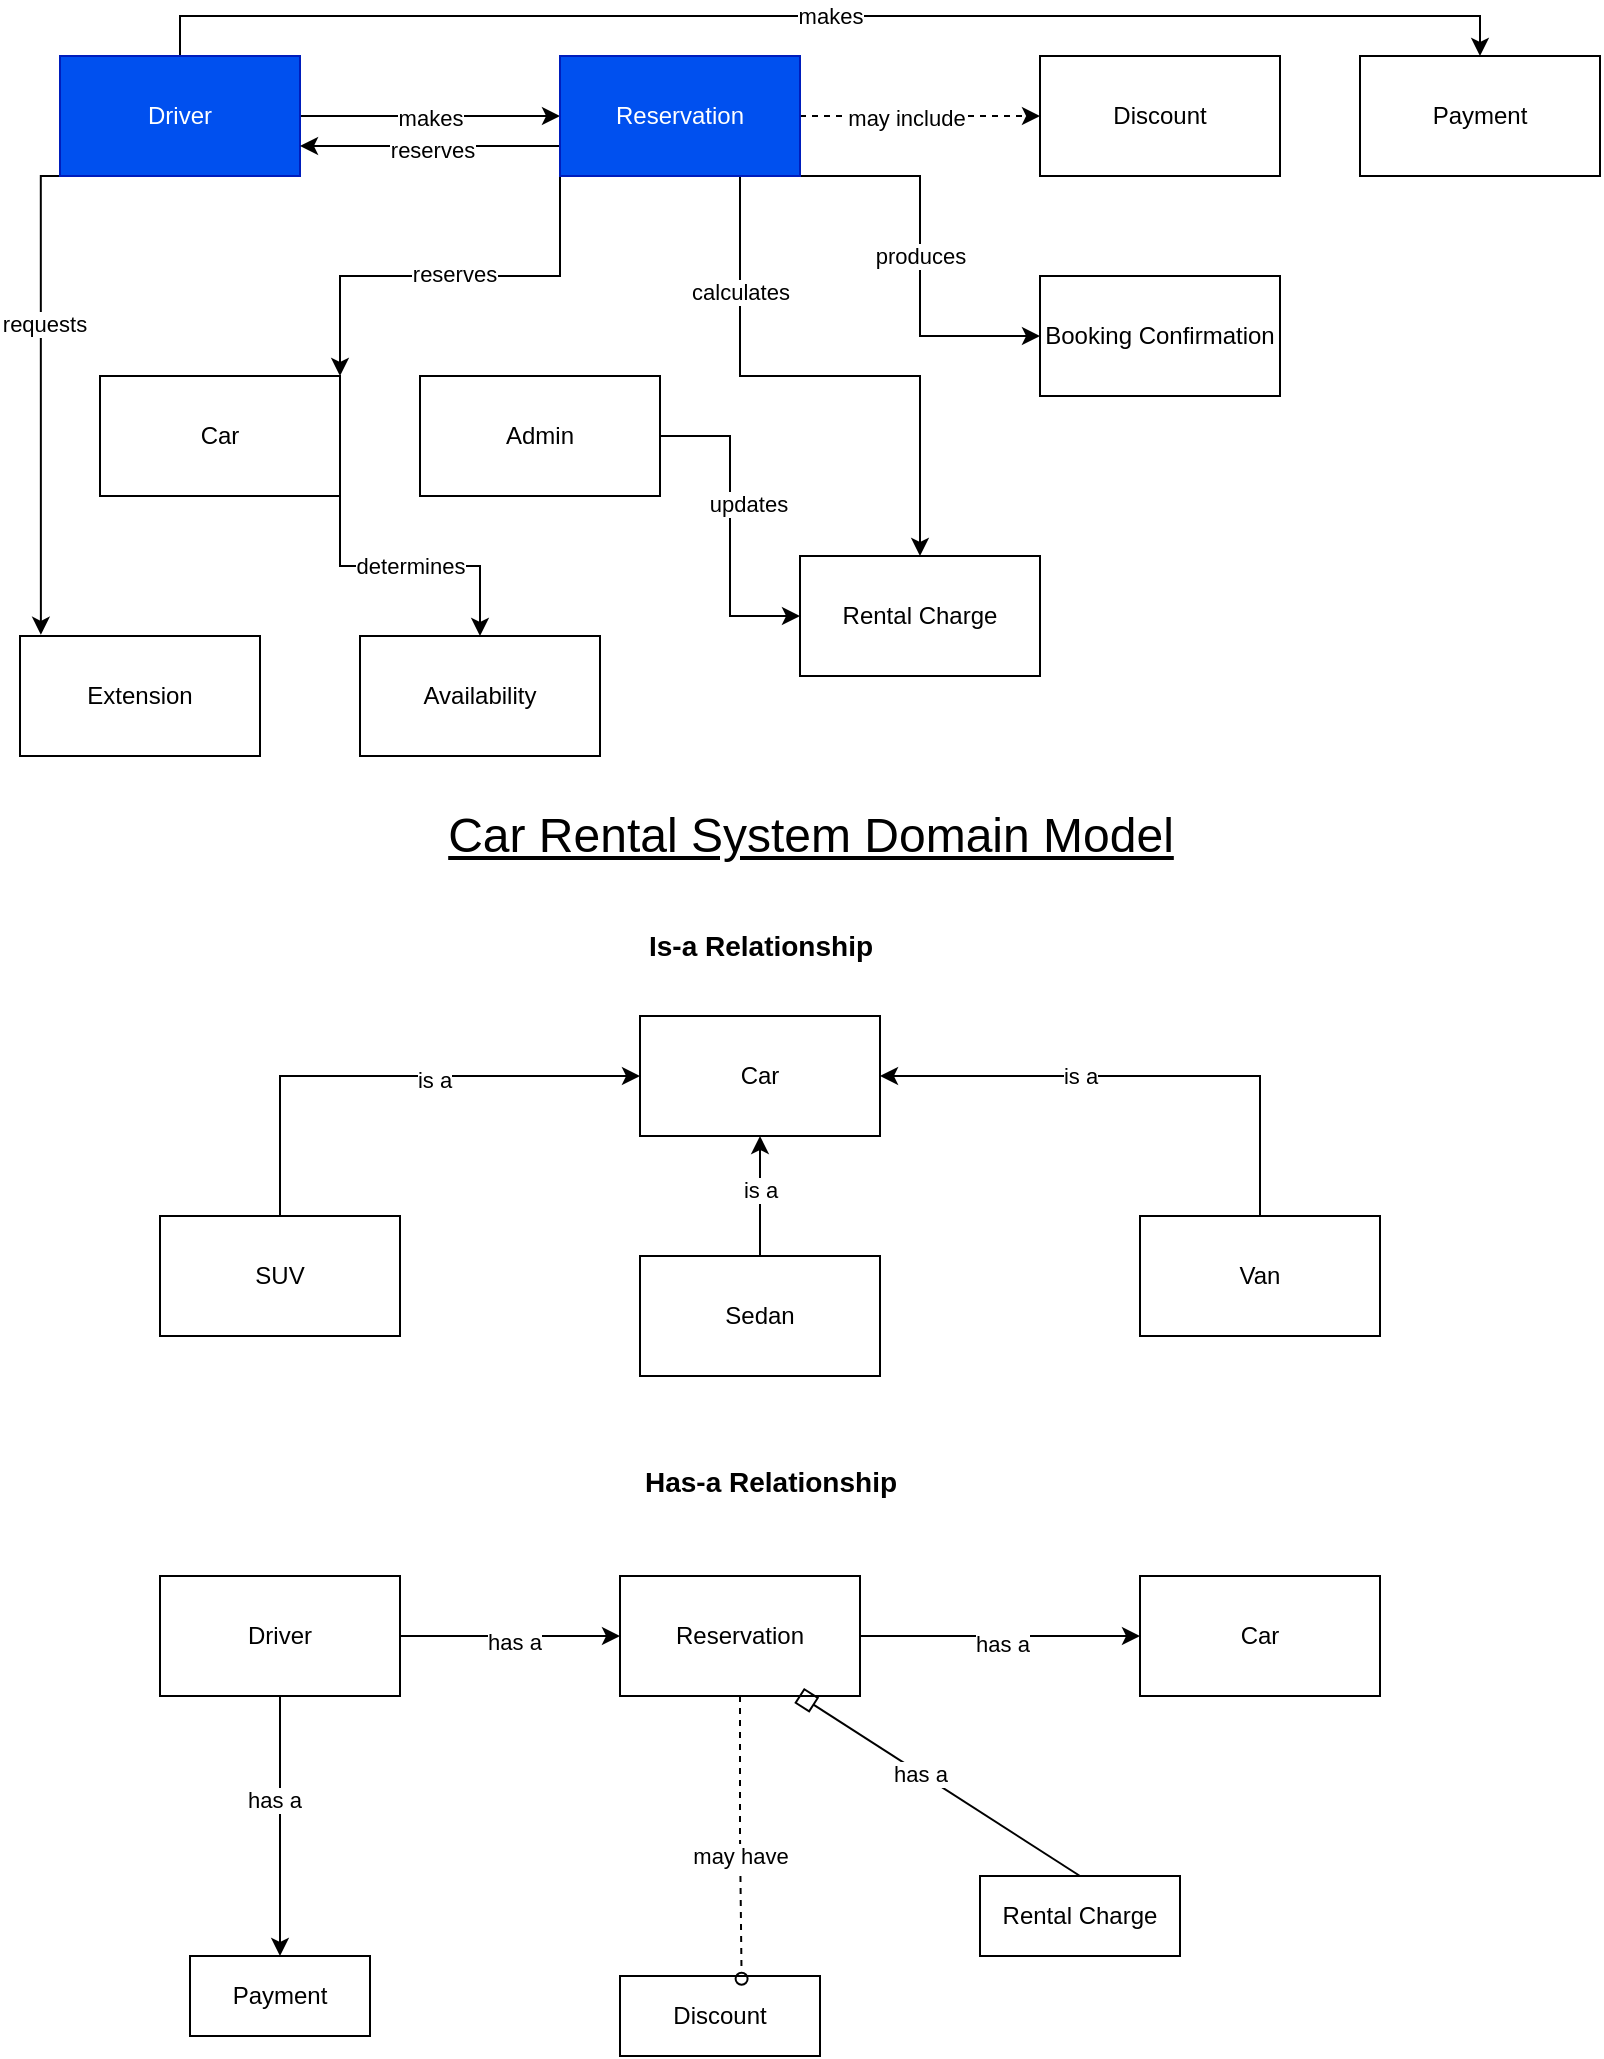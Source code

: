 <mxfile version="24.7.8">
  <diagram name="Page-1" id="Pi7ekk1gOqCMkIKP1s1b">
    <mxGraphModel dx="1036" dy="606" grid="1" gridSize="10" guides="1" tooltips="1" connect="1" arrows="1" fold="1" page="1" pageScale="1" pageWidth="850" pageHeight="1100" math="0" shadow="0">
      <root>
        <mxCell id="0" />
        <mxCell id="1" parent="0" />
        <mxCell id="8dF4_pI3xmYzBbSQNe2d-7" style="edgeStyle=orthogonalEdgeStyle;rounded=0;orthogonalLoop=1;jettySize=auto;html=1;exitX=1;exitY=0.5;exitDx=0;exitDy=0;entryX=0;entryY=0.5;entryDx=0;entryDy=0;" parent="1" source="8dF4_pI3xmYzBbSQNe2d-1" target="8dF4_pI3xmYzBbSQNe2d-2" edge="1">
          <mxGeometry relative="1" as="geometry" />
        </mxCell>
        <mxCell id="8dF4_pI3xmYzBbSQNe2d-8" value="makes" style="edgeLabel;html=1;align=center;verticalAlign=middle;resizable=0;points=[];" parent="8dF4_pI3xmYzBbSQNe2d-7" vertex="1" connectable="0">
          <mxGeometry y="-1" relative="1" as="geometry">
            <mxPoint as="offset" />
          </mxGeometry>
        </mxCell>
        <mxCell id="8dF4_pI3xmYzBbSQNe2d-11" style="edgeStyle=orthogonalEdgeStyle;rounded=0;orthogonalLoop=1;jettySize=auto;html=1;exitX=0.5;exitY=1;exitDx=0;exitDy=0;entryX=0.087;entryY=-0.01;entryDx=0;entryDy=0;entryPerimeter=0;" parent="1" source="8dF4_pI3xmYzBbSQNe2d-1" target="8dF4_pI3xmYzBbSQNe2d-3" edge="1">
          <mxGeometry relative="1" as="geometry">
            <Array as="points">
              <mxPoint x="30" y="100" />
            </Array>
          </mxGeometry>
        </mxCell>
        <mxCell id="8dF4_pI3xmYzBbSQNe2d-12" value="requests" style="edgeLabel;html=1;align=center;verticalAlign=middle;resizable=0;points=[];" parent="8dF4_pI3xmYzBbSQNe2d-11" vertex="1" connectable="0">
          <mxGeometry x="-0.044" y="1" relative="1" as="geometry">
            <mxPoint as="offset" />
          </mxGeometry>
        </mxCell>
        <mxCell id="FIvFv_yQ3IcndO2vfjJz-10" value="makes" style="edgeStyle=orthogonalEdgeStyle;rounded=0;orthogonalLoop=1;jettySize=auto;html=1;exitX=0.5;exitY=0;exitDx=0;exitDy=0;entryX=0.5;entryY=0;entryDx=0;entryDy=0;" edge="1" parent="1" source="8dF4_pI3xmYzBbSQNe2d-1" target="FIvFv_yQ3IcndO2vfjJz-9">
          <mxGeometry relative="1" as="geometry" />
        </mxCell>
        <mxCell id="8dF4_pI3xmYzBbSQNe2d-1" value="Driver" style="rounded=0;whiteSpace=wrap;html=1;fillColor=#0050ef;strokeColor=#001DBC;fontColor=#ffffff;" parent="1" vertex="1">
          <mxGeometry x="40" y="40" width="120" height="60" as="geometry" />
        </mxCell>
        <mxCell id="8dF4_pI3xmYzBbSQNe2d-19" style="edgeStyle=orthogonalEdgeStyle;rounded=0;orthogonalLoop=1;jettySize=auto;html=1;exitX=0.75;exitY=1;exitDx=0;exitDy=0;entryX=0.5;entryY=0;entryDx=0;entryDy=0;" parent="1" source="8dF4_pI3xmYzBbSQNe2d-2" target="8dF4_pI3xmYzBbSQNe2d-5" edge="1">
          <mxGeometry relative="1" as="geometry">
            <Array as="points">
              <mxPoint x="380" y="200" />
              <mxPoint x="470" y="200" />
            </Array>
          </mxGeometry>
        </mxCell>
        <mxCell id="8dF4_pI3xmYzBbSQNe2d-20" value="calculates" style="edgeLabel;html=1;align=center;verticalAlign=middle;resizable=0;points=[];" parent="8dF4_pI3xmYzBbSQNe2d-19" vertex="1" connectable="0">
          <mxGeometry x="-0.69" y="-3" relative="1" as="geometry">
            <mxPoint x="3" y="14" as="offset" />
          </mxGeometry>
        </mxCell>
        <mxCell id="8dF4_pI3xmYzBbSQNe2d-22" style="edgeStyle=orthogonalEdgeStyle;rounded=0;orthogonalLoop=1;jettySize=auto;html=1;exitX=1;exitY=0.5;exitDx=0;exitDy=0;entryX=0;entryY=0.5;entryDx=0;entryDy=0;strokeColor=default;dashed=1;" parent="1" source="8dF4_pI3xmYzBbSQNe2d-2" target="8dF4_pI3xmYzBbSQNe2d-6" edge="1">
          <mxGeometry relative="1" as="geometry">
            <Array as="points">
              <mxPoint x="500" y="70" />
              <mxPoint x="500" y="70" />
            </Array>
          </mxGeometry>
        </mxCell>
        <mxCell id="8dF4_pI3xmYzBbSQNe2d-23" value="may include" style="edgeLabel;html=1;align=center;verticalAlign=middle;resizable=0;points=[];" parent="8dF4_pI3xmYzBbSQNe2d-22" vertex="1" connectable="0">
          <mxGeometry x="-0.121" y="-1" relative="1" as="geometry">
            <mxPoint as="offset" />
          </mxGeometry>
        </mxCell>
        <mxCell id="8dF4_pI3xmYzBbSQNe2d-24" style="edgeStyle=orthogonalEdgeStyle;rounded=0;orthogonalLoop=1;jettySize=auto;html=1;exitX=0;exitY=0.75;exitDx=0;exitDy=0;entryX=1;entryY=0.75;entryDx=0;entryDy=0;" parent="1" source="8dF4_pI3xmYzBbSQNe2d-2" target="8dF4_pI3xmYzBbSQNe2d-1" edge="1">
          <mxGeometry relative="1" as="geometry" />
        </mxCell>
        <mxCell id="8dF4_pI3xmYzBbSQNe2d-25" value="reserves" style="edgeLabel;html=1;align=center;verticalAlign=middle;resizable=0;points=[];" parent="8dF4_pI3xmYzBbSQNe2d-24" vertex="1" connectable="0">
          <mxGeometry x="-0.015" y="2" relative="1" as="geometry">
            <mxPoint as="offset" />
          </mxGeometry>
        </mxCell>
        <mxCell id="FIvFv_yQ3IcndO2vfjJz-6" style="edgeStyle=orthogonalEdgeStyle;rounded=0;orthogonalLoop=1;jettySize=auto;html=1;exitX=0;exitY=1;exitDx=0;exitDy=0;entryX=1;entryY=0;entryDx=0;entryDy=0;" edge="1" parent="1" source="8dF4_pI3xmYzBbSQNe2d-2" target="FIvFv_yQ3IcndO2vfjJz-5">
          <mxGeometry relative="1" as="geometry" />
        </mxCell>
        <mxCell id="FIvFv_yQ3IcndO2vfjJz-7" value="reserves" style="edgeLabel;html=1;align=center;verticalAlign=middle;resizable=0;points=[];" vertex="1" connectable="0" parent="FIvFv_yQ3IcndO2vfjJz-6">
          <mxGeometry x="-0.016" y="-1" relative="1" as="geometry">
            <mxPoint as="offset" />
          </mxGeometry>
        </mxCell>
        <mxCell id="FIvFv_yQ3IcndO2vfjJz-14" value="produces" style="edgeStyle=orthogonalEdgeStyle;rounded=0;orthogonalLoop=1;jettySize=auto;html=1;exitX=1;exitY=1;exitDx=0;exitDy=0;entryX=0;entryY=0.5;entryDx=0;entryDy=0;" edge="1" parent="1" source="8dF4_pI3xmYzBbSQNe2d-2" target="FIvFv_yQ3IcndO2vfjJz-2">
          <mxGeometry relative="1" as="geometry">
            <Array as="points">
              <mxPoint x="470" y="100" />
              <mxPoint x="470" y="180" />
            </Array>
          </mxGeometry>
        </mxCell>
        <mxCell id="8dF4_pI3xmYzBbSQNe2d-2" value="Reservation" style="rounded=0;whiteSpace=wrap;html=1;fillColor=#0050ef;fontColor=#ffffff;strokeColor=#001DBC;" parent="1" vertex="1">
          <mxGeometry x="290" y="40" width="120" height="60" as="geometry" />
        </mxCell>
        <mxCell id="8dF4_pI3xmYzBbSQNe2d-3" value="Extension" style="rounded=0;whiteSpace=wrap;html=1;" parent="1" vertex="1">
          <mxGeometry x="20" y="330" width="120" height="60" as="geometry" />
        </mxCell>
        <mxCell id="8dF4_pI3xmYzBbSQNe2d-15" style="edgeStyle=orthogonalEdgeStyle;rounded=0;orthogonalLoop=1;jettySize=auto;html=1;exitX=1;exitY=0.5;exitDx=0;exitDy=0;entryX=0;entryY=0.5;entryDx=0;entryDy=0;" parent="1" source="8dF4_pI3xmYzBbSQNe2d-4" target="8dF4_pI3xmYzBbSQNe2d-5" edge="1">
          <mxGeometry relative="1" as="geometry">
            <Array as="points" />
          </mxGeometry>
        </mxCell>
        <mxCell id="8dF4_pI3xmYzBbSQNe2d-28" value="updates" style="edgeLabel;html=1;align=center;verticalAlign=middle;resizable=0;points=[];" parent="8dF4_pI3xmYzBbSQNe2d-15" vertex="1" connectable="0">
          <mxGeometry x="-0.153" y="1" relative="1" as="geometry">
            <mxPoint x="8" y="1" as="offset" />
          </mxGeometry>
        </mxCell>
        <mxCell id="8dF4_pI3xmYzBbSQNe2d-4" value="Admin" style="rounded=0;whiteSpace=wrap;html=1;" parent="1" vertex="1">
          <mxGeometry x="220" y="200" width="120" height="60" as="geometry" />
        </mxCell>
        <mxCell id="8dF4_pI3xmYzBbSQNe2d-5" value="Rental Charge" style="rounded=0;whiteSpace=wrap;html=1;" parent="1" vertex="1">
          <mxGeometry x="410" y="290" width="120" height="60" as="geometry" />
        </mxCell>
        <mxCell id="8dF4_pI3xmYzBbSQNe2d-6" value="Discount" style="rounded=0;whiteSpace=wrap;html=1;" parent="1" vertex="1">
          <mxGeometry x="530" y="40" width="120" height="60" as="geometry" />
        </mxCell>
        <mxCell id="FIvFv_yQ3IcndO2vfjJz-1" value="Availability" style="rounded=0;whiteSpace=wrap;html=1;" vertex="1" parent="1">
          <mxGeometry x="190" y="330" width="120" height="60" as="geometry" />
        </mxCell>
        <mxCell id="FIvFv_yQ3IcndO2vfjJz-2" value="Booking Confirmation" style="rounded=0;whiteSpace=wrap;html=1;" vertex="1" parent="1">
          <mxGeometry x="530" y="150" width="120" height="60" as="geometry" />
        </mxCell>
        <mxCell id="FIvFv_yQ3IcndO2vfjJz-12" value="determines" style="edgeStyle=orthogonalEdgeStyle;rounded=0;orthogonalLoop=1;jettySize=auto;html=1;exitX=1;exitY=1;exitDx=0;exitDy=0;entryX=0.5;entryY=0;entryDx=0;entryDy=0;" edge="1" parent="1" source="FIvFv_yQ3IcndO2vfjJz-5" target="FIvFv_yQ3IcndO2vfjJz-1">
          <mxGeometry relative="1" as="geometry" />
        </mxCell>
        <mxCell id="FIvFv_yQ3IcndO2vfjJz-5" value="Car" style="rounded=0;whiteSpace=wrap;html=1;" vertex="1" parent="1">
          <mxGeometry x="60" y="200" width="120" height="60" as="geometry" />
        </mxCell>
        <mxCell id="FIvFv_yQ3IcndO2vfjJz-9" value="Payment" style="rounded=0;whiteSpace=wrap;html=1;" vertex="1" parent="1">
          <mxGeometry x="690" y="40" width="120" height="60" as="geometry" />
        </mxCell>
        <mxCell id="FIvFv_yQ3IcndO2vfjJz-15" value="Car" style="rounded=0;whiteSpace=wrap;html=1;" vertex="1" parent="1">
          <mxGeometry x="330" y="520" width="120" height="60" as="geometry" />
        </mxCell>
        <mxCell id="FIvFv_yQ3IcndO2vfjJz-22" style="edgeStyle=orthogonalEdgeStyle;rounded=0;orthogonalLoop=1;jettySize=auto;html=1;exitX=0.5;exitY=0;exitDx=0;exitDy=0;entryX=0;entryY=0.5;entryDx=0;entryDy=0;" edge="1" parent="1" source="FIvFv_yQ3IcndO2vfjJz-16" target="FIvFv_yQ3IcndO2vfjJz-15">
          <mxGeometry relative="1" as="geometry" />
        </mxCell>
        <mxCell id="FIvFv_yQ3IcndO2vfjJz-26" value="is a" style="edgeLabel;html=1;align=center;verticalAlign=middle;resizable=0;points=[];" vertex="1" connectable="0" parent="FIvFv_yQ3IcndO2vfjJz-22">
          <mxGeometry x="0.17" y="-2" relative="1" as="geometry">
            <mxPoint as="offset" />
          </mxGeometry>
        </mxCell>
        <mxCell id="FIvFv_yQ3IcndO2vfjJz-16" value="SUV" style="rounded=0;whiteSpace=wrap;html=1;" vertex="1" parent="1">
          <mxGeometry x="90" y="620" width="120" height="60" as="geometry" />
        </mxCell>
        <mxCell id="FIvFv_yQ3IcndO2vfjJz-23" style="edgeStyle=orthogonalEdgeStyle;rounded=0;orthogonalLoop=1;jettySize=auto;html=1;exitX=0.5;exitY=0;exitDx=0;exitDy=0;entryX=0.5;entryY=1;entryDx=0;entryDy=0;" edge="1" parent="1" source="FIvFv_yQ3IcndO2vfjJz-17" target="FIvFv_yQ3IcndO2vfjJz-15">
          <mxGeometry relative="1" as="geometry" />
        </mxCell>
        <mxCell id="FIvFv_yQ3IcndO2vfjJz-27" value="is a" style="edgeLabel;html=1;align=center;verticalAlign=middle;resizable=0;points=[];" vertex="1" connectable="0" parent="FIvFv_yQ3IcndO2vfjJz-23">
          <mxGeometry x="0.1" relative="1" as="geometry">
            <mxPoint as="offset" />
          </mxGeometry>
        </mxCell>
        <mxCell id="FIvFv_yQ3IcndO2vfjJz-17" value="Sedan" style="rounded=0;whiteSpace=wrap;html=1;" vertex="1" parent="1">
          <mxGeometry x="330" y="640" width="120" height="60" as="geometry" />
        </mxCell>
        <mxCell id="FIvFv_yQ3IcndO2vfjJz-24" style="edgeStyle=orthogonalEdgeStyle;rounded=0;orthogonalLoop=1;jettySize=auto;html=1;exitX=0.5;exitY=0;exitDx=0;exitDy=0;entryX=1;entryY=0.5;entryDx=0;entryDy=0;" edge="1" parent="1" source="FIvFv_yQ3IcndO2vfjJz-18" target="FIvFv_yQ3IcndO2vfjJz-15">
          <mxGeometry relative="1" as="geometry" />
        </mxCell>
        <mxCell id="FIvFv_yQ3IcndO2vfjJz-25" value="is a" style="edgeLabel;html=1;align=center;verticalAlign=middle;resizable=0;points=[];" vertex="1" connectable="0" parent="FIvFv_yQ3IcndO2vfjJz-24">
          <mxGeometry x="0.229" relative="1" as="geometry">
            <mxPoint as="offset" />
          </mxGeometry>
        </mxCell>
        <mxCell id="FIvFv_yQ3IcndO2vfjJz-18" value="Van" style="rounded=0;whiteSpace=wrap;html=1;" vertex="1" parent="1">
          <mxGeometry x="580" y="620" width="120" height="60" as="geometry" />
        </mxCell>
        <mxCell id="FIvFv_yQ3IcndO2vfjJz-19" value="&lt;font style=&quot;font-size: 24px;&quot;&gt;&lt;u&gt;Car Rental System Domain Model&lt;/u&gt;&lt;/font&gt;" style="text;html=1;align=center;verticalAlign=middle;resizable=0;points=[];autosize=1;strokeColor=none;fillColor=none;" vertex="1" parent="1">
          <mxGeometry x="220" y="410" width="390" height="40" as="geometry" />
        </mxCell>
        <mxCell id="FIvFv_yQ3IcndO2vfjJz-20" value="&lt;font style=&quot;font-size: 14px;&quot;&gt;&lt;b&gt;Is-a Relationship&lt;/b&gt;&lt;/font&gt;" style="text;html=1;align=center;verticalAlign=middle;resizable=0;points=[];autosize=1;strokeColor=none;fillColor=none;" vertex="1" parent="1">
          <mxGeometry x="320" y="470" width="140" height="30" as="geometry" />
        </mxCell>
        <mxCell id="FIvFv_yQ3IcndO2vfjJz-21" value="&lt;font style=&quot;font-size: 14px;&quot;&gt;&lt;b&gt;Has-a Relationship&lt;/b&gt;&lt;/font&gt;&lt;div&gt;&lt;br&gt;&lt;/div&gt;" style="text;html=1;align=center;verticalAlign=middle;resizable=0;points=[];autosize=1;strokeColor=none;fillColor=none;" vertex="1" parent="1">
          <mxGeometry x="320" y="740" width="150" height="40" as="geometry" />
        </mxCell>
        <mxCell id="FIvFv_yQ3IcndO2vfjJz-34" style="edgeStyle=orthogonalEdgeStyle;rounded=0;orthogonalLoop=1;jettySize=auto;html=1;exitX=1;exitY=0.5;exitDx=0;exitDy=0;entryX=0;entryY=0.5;entryDx=0;entryDy=0;" edge="1" parent="1" source="FIvFv_yQ3IcndO2vfjJz-28" target="FIvFv_yQ3IcndO2vfjJz-29">
          <mxGeometry relative="1" as="geometry" />
        </mxCell>
        <mxCell id="FIvFv_yQ3IcndO2vfjJz-35" value="has a" style="edgeLabel;html=1;align=center;verticalAlign=middle;resizable=0;points=[];" vertex="1" connectable="0" parent="FIvFv_yQ3IcndO2vfjJz-34">
          <mxGeometry x="0.04" y="-3" relative="1" as="geometry">
            <mxPoint as="offset" />
          </mxGeometry>
        </mxCell>
        <mxCell id="FIvFv_yQ3IcndO2vfjJz-47" style="edgeStyle=orthogonalEdgeStyle;rounded=0;orthogonalLoop=1;jettySize=auto;html=1;exitX=0.5;exitY=1;exitDx=0;exitDy=0;entryX=0.5;entryY=0;entryDx=0;entryDy=0;" edge="1" parent="1" source="FIvFv_yQ3IcndO2vfjJz-28" target="FIvFv_yQ3IcndO2vfjJz-31">
          <mxGeometry relative="1" as="geometry" />
        </mxCell>
        <mxCell id="FIvFv_yQ3IcndO2vfjJz-48" value="has a" style="edgeLabel;html=1;align=center;verticalAlign=middle;resizable=0;points=[];" vertex="1" connectable="0" parent="FIvFv_yQ3IcndO2vfjJz-47">
          <mxGeometry x="-0.203" y="-3" relative="1" as="geometry">
            <mxPoint as="offset" />
          </mxGeometry>
        </mxCell>
        <mxCell id="FIvFv_yQ3IcndO2vfjJz-28" value="Driver" style="rounded=0;whiteSpace=wrap;html=1;" vertex="1" parent="1">
          <mxGeometry x="90" y="800" width="120" height="60" as="geometry" />
        </mxCell>
        <mxCell id="FIvFv_yQ3IcndO2vfjJz-36" style="edgeStyle=orthogonalEdgeStyle;rounded=0;orthogonalLoop=1;jettySize=auto;html=1;exitX=1;exitY=0.5;exitDx=0;exitDy=0;entryX=0;entryY=0.5;entryDx=0;entryDy=0;" edge="1" parent="1" source="FIvFv_yQ3IcndO2vfjJz-29" target="FIvFv_yQ3IcndO2vfjJz-30">
          <mxGeometry relative="1" as="geometry" />
        </mxCell>
        <mxCell id="FIvFv_yQ3IcndO2vfjJz-37" value="has a" style="edgeLabel;html=1;align=center;verticalAlign=middle;resizable=0;points=[];" vertex="1" connectable="0" parent="FIvFv_yQ3IcndO2vfjJz-36">
          <mxGeometry x="0.017" y="-4" relative="1" as="geometry">
            <mxPoint as="offset" />
          </mxGeometry>
        </mxCell>
        <mxCell id="FIvFv_yQ3IcndO2vfjJz-29" value="Reservation" style="rounded=0;whiteSpace=wrap;html=1;" vertex="1" parent="1">
          <mxGeometry x="320" y="800" width="120" height="60" as="geometry" />
        </mxCell>
        <mxCell id="FIvFv_yQ3IcndO2vfjJz-30" value="Car" style="rounded=0;whiteSpace=wrap;html=1;" vertex="1" parent="1">
          <mxGeometry x="580" y="800" width="120" height="60" as="geometry" />
        </mxCell>
        <mxCell id="FIvFv_yQ3IcndO2vfjJz-31" value="Payment" style="rounded=0;whiteSpace=wrap;html=1;" vertex="1" parent="1">
          <mxGeometry x="105" y="990" width="90" height="40" as="geometry" />
        </mxCell>
        <mxCell id="FIvFv_yQ3IcndO2vfjJz-41" style="edgeStyle=orthogonalEdgeStyle;rounded=0;orthogonalLoop=1;jettySize=auto;html=1;entryX=0.75;entryY=1;entryDx=0;entryDy=0;startArrow=box;startFill=0;" edge="1" parent="1" target="FIvFv_yQ3IcndO2vfjJz-29">
          <mxGeometry relative="1" as="geometry">
            <mxPoint x="410" y="860" as="sourcePoint" />
          </mxGeometry>
        </mxCell>
        <mxCell id="FIvFv_yQ3IcndO2vfjJz-32" value="Rental Charge" style="rounded=0;whiteSpace=wrap;html=1;" vertex="1" parent="1">
          <mxGeometry x="500" y="950" width="100" height="40" as="geometry" />
        </mxCell>
        <mxCell id="FIvFv_yQ3IcndO2vfjJz-33" value="Discount" style="rounded=0;whiteSpace=wrap;html=1;" vertex="1" parent="1">
          <mxGeometry x="320" y="1000" width="100" height="40" as="geometry" />
        </mxCell>
        <mxCell id="FIvFv_yQ3IcndO2vfjJz-40" value="may have" style="edgeStyle=orthogonalEdgeStyle;rounded=0;orthogonalLoop=1;jettySize=auto;html=1;exitX=0.5;exitY=1;exitDx=0;exitDy=0;entryX=0.608;entryY=0.035;entryDx=0;entryDy=0;entryPerimeter=0;dashed=1;endArrow=oval;endFill=0;startArrow=none;startFill=0;" edge="1" parent="1" source="FIvFv_yQ3IcndO2vfjJz-29" target="FIvFv_yQ3IcndO2vfjJz-33">
          <mxGeometry x="0.136" y="-1" relative="1" as="geometry">
            <mxPoint as="offset" />
          </mxGeometry>
        </mxCell>
        <mxCell id="FIvFv_yQ3IcndO2vfjJz-45" value="" style="endArrow=none;html=1;rounded=0;exitX=0.75;exitY=1;exitDx=0;exitDy=0;startArrow=box;startFill=0;entryX=0.5;entryY=0;entryDx=0;entryDy=0;" edge="1" parent="1" source="FIvFv_yQ3IcndO2vfjJz-29" target="FIvFv_yQ3IcndO2vfjJz-32">
          <mxGeometry width="50" height="50" relative="1" as="geometry">
            <mxPoint x="440" y="920" as="sourcePoint" />
            <mxPoint x="490" y="920" as="targetPoint" />
          </mxGeometry>
        </mxCell>
        <mxCell id="FIvFv_yQ3IcndO2vfjJz-46" value="has a" style="edgeLabel;html=1;align=center;verticalAlign=middle;resizable=0;points=[];" vertex="1" connectable="0" parent="FIvFv_yQ3IcndO2vfjJz-45">
          <mxGeometry x="-0.138" relative="1" as="geometry">
            <mxPoint as="offset" />
          </mxGeometry>
        </mxCell>
      </root>
    </mxGraphModel>
  </diagram>
</mxfile>

